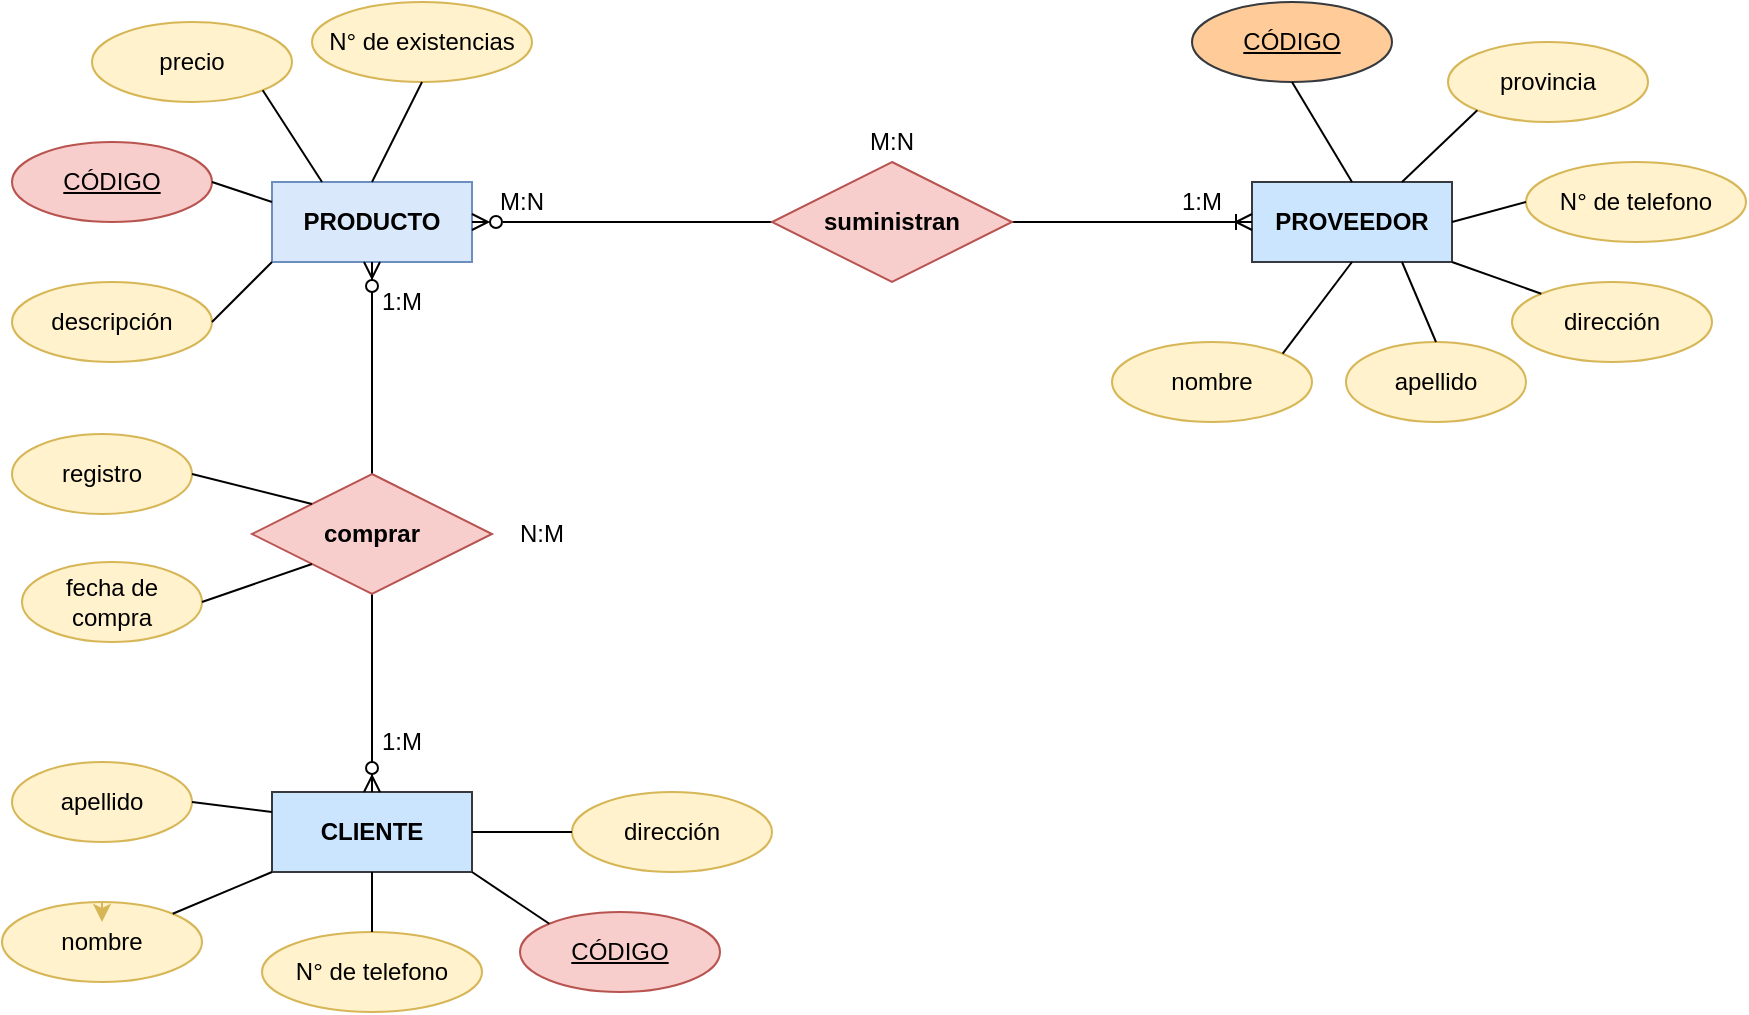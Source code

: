 <mxfile version="24.7.8">
  <diagram name="Página-1" id="H6r9RjOXt5LGS-fvLVTs">
    <mxGraphModel dx="1098" dy="828" grid="1" gridSize="10" guides="1" tooltips="1" connect="1" arrows="1" fold="1" page="1" pageScale="1" pageWidth="827" pageHeight="1169" math="0" shadow="0">
      <root>
        <mxCell id="0" />
        <mxCell id="1" parent="0" />
        <mxCell id="9Plee7b_TmXqxyDHOnX8-2" value="PRODUCTO" style="whiteSpace=wrap;html=1;align=center;fillColor=#dae8fc;strokeColor=#6c8ebf;fontStyle=1" parent="1" vertex="1">
          <mxGeometry x="190" y="170" width="100" height="40" as="geometry" />
        </mxCell>
        <mxCell id="9Plee7b_TmXqxyDHOnX8-4" value="CLIENTE" style="whiteSpace=wrap;html=1;align=center;fillColor=#cce5ff;strokeColor=#36393d;fontStyle=1" parent="1" vertex="1">
          <mxGeometry x="190" y="475" width="100" height="40" as="geometry" />
        </mxCell>
        <mxCell id="9Plee7b_TmXqxyDHOnX8-5" value="PROVEEDOR" style="whiteSpace=wrap;html=1;align=center;fillColor=#cce5ff;strokeColor=#36393d;fontStyle=1" parent="1" vertex="1">
          <mxGeometry x="680" y="170" width="100" height="40" as="geometry" />
        </mxCell>
        <mxCell id="9Plee7b_TmXqxyDHOnX8-7" value="CÓDIGO" style="ellipse;whiteSpace=wrap;html=1;align=center;fontStyle=4;fillColor=#f8cecc;strokeColor=#b85450;" parent="1" vertex="1">
          <mxGeometry x="60" y="150" width="100" height="40" as="geometry" />
        </mxCell>
        <mxCell id="9Plee7b_TmXqxyDHOnX8-8" value="descripción" style="ellipse;whiteSpace=wrap;html=1;align=center;fillColor=#fff2cc;strokeColor=#d6b656;" parent="1" vertex="1">
          <mxGeometry x="60" y="220" width="100" height="40" as="geometry" />
        </mxCell>
        <mxCell id="9Plee7b_TmXqxyDHOnX8-9" value="precio" style="ellipse;whiteSpace=wrap;html=1;align=center;fillColor=#fff2cc;strokeColor=#d6b656;" parent="1" vertex="1">
          <mxGeometry x="100" y="90" width="100" height="40" as="geometry" />
        </mxCell>
        <mxCell id="9Plee7b_TmXqxyDHOnX8-10" value="N° de existencias" style="ellipse;whiteSpace=wrap;html=1;align=center;fillColor=#fff2cc;strokeColor=#d6b656;" parent="1" vertex="1">
          <mxGeometry x="210" y="80" width="110" height="40" as="geometry" />
        </mxCell>
        <mxCell id="9Plee7b_TmXqxyDHOnX8-11" value="CÓDIGO" style="ellipse;whiteSpace=wrap;html=1;align=center;fontStyle=4;fillColor=#f8cecc;strokeColor=#b85450;" parent="1" vertex="1">
          <mxGeometry x="314" y="535" width="100" height="40" as="geometry" />
        </mxCell>
        <mxCell id="9Plee7b_TmXqxyDHOnX8-12" value="dirección" style="ellipse;whiteSpace=wrap;html=1;align=center;fillColor=#fff2cc;strokeColor=#d6b656;" parent="1" vertex="1">
          <mxGeometry x="340" y="475" width="100" height="40" as="geometry" />
        </mxCell>
        <mxCell id="9Plee7b_TmXqxyDHOnX8-13" value="nombre" style="ellipse;whiteSpace=wrap;html=1;align=center;fillColor=#fff2cc;strokeColor=#d6b656;" parent="1" vertex="1">
          <mxGeometry x="55" y="530" width="100" height="40" as="geometry" />
        </mxCell>
        <mxCell id="9Plee7b_TmXqxyDHOnX8-14" value="apellido" style="ellipse;whiteSpace=wrap;html=1;align=center;fillColor=#fff2cc;strokeColor=#d6b656;" parent="1" vertex="1">
          <mxGeometry x="60" y="460" width="90" height="40" as="geometry" />
        </mxCell>
        <mxCell id="9Plee7b_TmXqxyDHOnX8-15" value="N° de telefono" style="ellipse;whiteSpace=wrap;html=1;align=center;fillColor=#fff2cc;strokeColor=#d6b656;" parent="1" vertex="1">
          <mxGeometry x="185" y="545" width="110" height="40" as="geometry" />
        </mxCell>
        <mxCell id="9Plee7b_TmXqxyDHOnX8-16" value="CÓDIGO" style="ellipse;whiteSpace=wrap;html=1;align=center;fontStyle=4;fillColor=#ffcc99;strokeColor=#36393d;" parent="1" vertex="1">
          <mxGeometry x="650" y="80" width="100" height="40" as="geometry" />
        </mxCell>
        <mxCell id="9Plee7b_TmXqxyDHOnX8-17" value="dirección" style="ellipse;whiteSpace=wrap;html=1;align=center;fillColor=#fff2cc;strokeColor=#d6b656;" parent="1" vertex="1">
          <mxGeometry x="810" y="220" width="100" height="40" as="geometry" />
        </mxCell>
        <mxCell id="9Plee7b_TmXqxyDHOnX8-18" value="nombre" style="ellipse;whiteSpace=wrap;html=1;align=center;fillColor=#fff2cc;strokeColor=#d6b656;" parent="1" vertex="1">
          <mxGeometry x="610" y="250" width="100" height="40" as="geometry" />
        </mxCell>
        <mxCell id="9Plee7b_TmXqxyDHOnX8-19" value="apellido" style="ellipse;whiteSpace=wrap;html=1;align=center;fillColor=#fff2cc;strokeColor=#d6b656;" parent="1" vertex="1">
          <mxGeometry x="727" y="250" width="90" height="40" as="geometry" />
        </mxCell>
        <mxCell id="9Plee7b_TmXqxyDHOnX8-20" value="N° de telefono" style="ellipse;whiteSpace=wrap;html=1;align=center;fillColor=#fff2cc;strokeColor=#d6b656;" parent="1" vertex="1">
          <mxGeometry x="817" y="160" width="110" height="40" as="geometry" />
        </mxCell>
        <mxCell id="9Plee7b_TmXqxyDHOnX8-21" value="provincia" style="ellipse;whiteSpace=wrap;html=1;align=center;fillColor=#fff2cc;strokeColor=#d6b656;" parent="1" vertex="1">
          <mxGeometry x="778" y="100" width="100" height="40" as="geometry" />
        </mxCell>
        <mxCell id="9Plee7b_TmXqxyDHOnX8-23" value="1:M" style="fontColor=default;labelBackgroundColor=none;labelBorderColor=none;whiteSpace=wrap;html=1;gradientColor=none;fillColor=none;strokeColor=none;" parent="1" vertex="1">
          <mxGeometry x="240" y="440" width="30" height="20" as="geometry" />
        </mxCell>
        <mxCell id="9Plee7b_TmXqxyDHOnX8-27" value="" style="fontSize=12;html=1;endArrow=ERzeroToMany;endFill=1;startArrow=ERzeroToMany;rounded=0;entryX=0.5;entryY=1;entryDx=0;entryDy=0;exitX=0.5;exitY=0;exitDx=0;exitDy=0;" parent="1" source="9Plee7b_TmXqxyDHOnX8-4" target="9Plee7b_TmXqxyDHOnX8-2" edge="1">
          <mxGeometry width="100" height="100" relative="1" as="geometry">
            <mxPoint x="360" y="370" as="sourcePoint" />
            <mxPoint x="460" y="270" as="targetPoint" />
          </mxGeometry>
        </mxCell>
        <mxCell id="9Plee7b_TmXqxyDHOnX8-24" value="comprar" style="shape=rhombus;perimeter=rhombusPerimeter;whiteSpace=wrap;html=1;align=center;fillColor=#f8cecc;strokeColor=#b85450;fontStyle=1" parent="1" vertex="1">
          <mxGeometry x="180" y="316" width="120" height="60" as="geometry" />
        </mxCell>
        <mxCell id="9Plee7b_TmXqxyDHOnX8-28" value="registro" style="ellipse;whiteSpace=wrap;html=1;align=center;fillColor=#fff2cc;strokeColor=#d6b656;" parent="1" vertex="1">
          <mxGeometry x="60" y="296" width="90" height="40" as="geometry" />
        </mxCell>
        <mxCell id="9Plee7b_TmXqxyDHOnX8-29" value="fecha de compra" style="ellipse;whiteSpace=wrap;html=1;align=center;fillColor=#fff2cc;strokeColor=#d6b656;" parent="1" vertex="1">
          <mxGeometry x="65" y="360" width="90" height="40" as="geometry" />
        </mxCell>
        <mxCell id="9Plee7b_TmXqxyDHOnX8-32" value="" style="fontSize=12;html=1;endArrow=ERoneToMany;startArrow=ERzeroToMany;rounded=0;startFill=0;entryX=0;entryY=0.5;entryDx=0;entryDy=0;exitX=1;exitY=0.5;exitDx=0;exitDy=0;" parent="1" source="9Plee7b_TmXqxyDHOnX8-2" target="9Plee7b_TmXqxyDHOnX8-5" edge="1">
          <mxGeometry width="100" height="100" relative="1" as="geometry">
            <mxPoint x="350" y="230" as="sourcePoint" />
            <mxPoint x="580" y="250" as="targetPoint" />
          </mxGeometry>
        </mxCell>
        <mxCell id="9Plee7b_TmXqxyDHOnX8-30" value="suministran" style="shape=rhombus;perimeter=rhombusPerimeter;whiteSpace=wrap;html=1;align=center;fillColor=#f8cecc;strokeColor=#b85450;fontStyle=1" parent="1" vertex="1">
          <mxGeometry x="440" y="160" width="120" height="60" as="geometry" />
        </mxCell>
        <mxCell id="9Plee7b_TmXqxyDHOnX8-34" value="1:M" style="fontColor=default;labelBackgroundColor=none;labelBorderColor=none;whiteSpace=wrap;html=1;gradientColor=none;fillColor=none;strokeColor=none;" parent="1" vertex="1">
          <mxGeometry x="240" y="220" width="30" height="20" as="geometry" />
        </mxCell>
        <mxCell id="9Plee7b_TmXqxyDHOnX8-35" value="N:M" style="fontColor=default;labelBackgroundColor=none;labelBorderColor=none;whiteSpace=wrap;html=1;gradientColor=none;fillColor=none;strokeColor=none;" parent="1" vertex="1">
          <mxGeometry x="310" y="336" width="30" height="20" as="geometry" />
        </mxCell>
        <mxCell id="9Plee7b_TmXqxyDHOnX8-39" value="" style="endArrow=none;html=1;rounded=0;exitX=1;exitY=0;exitDx=0;exitDy=0;entryX=0;entryY=1;entryDx=0;entryDy=0;" parent="1" source="9Plee7b_TmXqxyDHOnX8-13" target="9Plee7b_TmXqxyDHOnX8-4" edge="1">
          <mxGeometry relative="1" as="geometry">
            <mxPoint x="330" y="390" as="sourcePoint" />
            <mxPoint x="490" y="390" as="targetPoint" />
          </mxGeometry>
        </mxCell>
        <mxCell id="9Plee7b_TmXqxyDHOnX8-40" value="" style="endArrow=none;html=1;rounded=0;exitX=0.5;exitY=0;exitDx=0;exitDy=0;entryX=0.5;entryY=1;entryDx=0;entryDy=0;" parent="1" source="9Plee7b_TmXqxyDHOnX8-15" target="9Plee7b_TmXqxyDHOnX8-4" edge="1">
          <mxGeometry relative="1" as="geometry">
            <mxPoint x="150" y="546" as="sourcePoint" />
            <mxPoint x="200" y="525" as="targetPoint" />
          </mxGeometry>
        </mxCell>
        <mxCell id="9Plee7b_TmXqxyDHOnX8-41" value="" style="endArrow=none;html=1;rounded=0;exitX=0;exitY=0;exitDx=0;exitDy=0;entryX=1;entryY=1;entryDx=0;entryDy=0;" parent="1" source="9Plee7b_TmXqxyDHOnX8-11" target="9Plee7b_TmXqxyDHOnX8-4" edge="1">
          <mxGeometry relative="1" as="geometry">
            <mxPoint x="250" y="555" as="sourcePoint" />
            <mxPoint x="250" y="525" as="targetPoint" />
          </mxGeometry>
        </mxCell>
        <mxCell id="9Plee7b_TmXqxyDHOnX8-42" value="" style="endArrow=none;html=1;rounded=0;exitX=1;exitY=0.5;exitDx=0;exitDy=0;entryX=0;entryY=0.25;entryDx=0;entryDy=0;" parent="1" source="9Plee7b_TmXqxyDHOnX8-14" target="9Plee7b_TmXqxyDHOnX8-4" edge="1">
          <mxGeometry relative="1" as="geometry">
            <mxPoint x="150" y="546" as="sourcePoint" />
            <mxPoint x="200" y="525" as="targetPoint" />
          </mxGeometry>
        </mxCell>
        <mxCell id="9Plee7b_TmXqxyDHOnX8-43" value="" style="endArrow=none;html=1;rounded=0;exitX=0;exitY=0.5;exitDx=0;exitDy=0;entryX=1;entryY=0.5;entryDx=0;entryDy=0;" parent="1" source="9Plee7b_TmXqxyDHOnX8-12" target="9Plee7b_TmXqxyDHOnX8-4" edge="1">
          <mxGeometry relative="1" as="geometry">
            <mxPoint x="339" y="551" as="sourcePoint" />
            <mxPoint x="300" y="525" as="targetPoint" />
          </mxGeometry>
        </mxCell>
        <mxCell id="9Plee7b_TmXqxyDHOnX8-44" value="" style="endArrow=none;html=1;rounded=0;exitX=1;exitY=0.5;exitDx=0;exitDy=0;entryX=0;entryY=1;entryDx=0;entryDy=0;" parent="1" source="9Plee7b_TmXqxyDHOnX8-29" target="9Plee7b_TmXqxyDHOnX8-24" edge="1">
          <mxGeometry relative="1" as="geometry">
            <mxPoint x="160" y="490" as="sourcePoint" />
            <mxPoint x="200" y="495" as="targetPoint" />
          </mxGeometry>
        </mxCell>
        <mxCell id="9Plee7b_TmXqxyDHOnX8-45" value="" style="endArrow=none;html=1;rounded=0;exitX=1;exitY=0.5;exitDx=0;exitDy=0;entryX=0;entryY=0;entryDx=0;entryDy=0;" parent="1" source="9Plee7b_TmXqxyDHOnX8-28" target="9Plee7b_TmXqxyDHOnX8-24" edge="1">
          <mxGeometry relative="1" as="geometry">
            <mxPoint x="165" y="390" as="sourcePoint" />
            <mxPoint x="220" y="371" as="targetPoint" />
          </mxGeometry>
        </mxCell>
        <mxCell id="9Plee7b_TmXqxyDHOnX8-46" value="" style="endArrow=none;html=1;rounded=0;exitX=1;exitY=0.5;exitDx=0;exitDy=0;entryX=0;entryY=1;entryDx=0;entryDy=0;" parent="1" source="9Plee7b_TmXqxyDHOnX8-8" target="9Plee7b_TmXqxyDHOnX8-2" edge="1">
          <mxGeometry relative="1" as="geometry">
            <mxPoint x="160" y="326" as="sourcePoint" />
            <mxPoint x="220" y="341" as="targetPoint" />
          </mxGeometry>
        </mxCell>
        <mxCell id="9Plee7b_TmXqxyDHOnX8-47" value="" style="endArrow=none;html=1;rounded=0;exitX=1;exitY=0.5;exitDx=0;exitDy=0;entryX=0;entryY=0.25;entryDx=0;entryDy=0;" parent="1" source="9Plee7b_TmXqxyDHOnX8-7" target="9Plee7b_TmXqxyDHOnX8-2" edge="1">
          <mxGeometry relative="1" as="geometry">
            <mxPoint x="170" y="250" as="sourcePoint" />
            <mxPoint x="200" y="220" as="targetPoint" />
          </mxGeometry>
        </mxCell>
        <mxCell id="9Plee7b_TmXqxyDHOnX8-48" value="" style="endArrow=none;html=1;rounded=0;exitX=1;exitY=1;exitDx=0;exitDy=0;entryX=0.25;entryY=0;entryDx=0;entryDy=0;" parent="1" source="9Plee7b_TmXqxyDHOnX8-9" target="9Plee7b_TmXqxyDHOnX8-2" edge="1">
          <mxGeometry relative="1" as="geometry">
            <mxPoint x="170" y="180" as="sourcePoint" />
            <mxPoint x="200" y="190" as="targetPoint" />
          </mxGeometry>
        </mxCell>
        <mxCell id="9Plee7b_TmXqxyDHOnX8-49" value="" style="endArrow=none;html=1;rounded=0;exitX=0.5;exitY=1;exitDx=0;exitDy=0;entryX=0.5;entryY=0;entryDx=0;entryDy=0;" parent="1" source="9Plee7b_TmXqxyDHOnX8-10" target="9Plee7b_TmXqxyDHOnX8-2" edge="1">
          <mxGeometry relative="1" as="geometry">
            <mxPoint x="195" y="134" as="sourcePoint" />
            <mxPoint x="225" y="180" as="targetPoint" />
          </mxGeometry>
        </mxCell>
        <mxCell id="9Plee7b_TmXqxyDHOnX8-50" value="" style="endArrow=none;html=1;rounded=0;exitX=0.5;exitY=1;exitDx=0;exitDy=0;entryX=0.5;entryY=0;entryDx=0;entryDy=0;" parent="1" source="9Plee7b_TmXqxyDHOnX8-16" target="9Plee7b_TmXqxyDHOnX8-5" edge="1">
          <mxGeometry relative="1" as="geometry">
            <mxPoint x="205" y="144" as="sourcePoint" />
            <mxPoint x="235" y="190" as="targetPoint" />
          </mxGeometry>
        </mxCell>
        <mxCell id="9Plee7b_TmXqxyDHOnX8-51" value="" style="endArrow=none;html=1;rounded=0;exitX=0.75;exitY=0;exitDx=0;exitDy=0;entryX=0;entryY=1;entryDx=0;entryDy=0;" parent="1" source="9Plee7b_TmXqxyDHOnX8-5" target="9Plee7b_TmXqxyDHOnX8-21" edge="1">
          <mxGeometry relative="1" as="geometry">
            <mxPoint x="710" y="130" as="sourcePoint" />
            <mxPoint x="740" y="180" as="targetPoint" />
          </mxGeometry>
        </mxCell>
        <mxCell id="9Plee7b_TmXqxyDHOnX8-52" value="" style="endArrow=none;html=1;rounded=0;exitX=1;exitY=0.5;exitDx=0;exitDy=0;entryX=0;entryY=0.5;entryDx=0;entryDy=0;" parent="1" source="9Plee7b_TmXqxyDHOnX8-5" target="9Plee7b_TmXqxyDHOnX8-20" edge="1">
          <mxGeometry relative="1" as="geometry">
            <mxPoint x="765" y="180" as="sourcePoint" />
            <mxPoint x="803" y="144" as="targetPoint" />
          </mxGeometry>
        </mxCell>
        <mxCell id="9Plee7b_TmXqxyDHOnX8-53" value="" style="endArrow=none;html=1;rounded=0;exitX=1;exitY=1;exitDx=0;exitDy=0;entryX=0;entryY=0;entryDx=0;entryDy=0;" parent="1" source="9Plee7b_TmXqxyDHOnX8-5" target="9Plee7b_TmXqxyDHOnX8-17" edge="1">
          <mxGeometry relative="1" as="geometry">
            <mxPoint x="790" y="200" as="sourcePoint" />
            <mxPoint x="827" y="190" as="targetPoint" />
          </mxGeometry>
        </mxCell>
        <mxCell id="9Plee7b_TmXqxyDHOnX8-54" value="" style="endArrow=none;html=1;rounded=0;exitX=0.75;exitY=1;exitDx=0;exitDy=0;entryX=0.5;entryY=0;entryDx=0;entryDy=0;" parent="1" source="9Plee7b_TmXqxyDHOnX8-5" target="9Plee7b_TmXqxyDHOnX8-19" edge="1">
          <mxGeometry relative="1" as="geometry">
            <mxPoint x="790" y="220" as="sourcePoint" />
            <mxPoint x="837" y="250" as="targetPoint" />
          </mxGeometry>
        </mxCell>
        <mxCell id="9Plee7b_TmXqxyDHOnX8-55" value="" style="endArrow=none;html=1;rounded=0;exitX=0.5;exitY=1;exitDx=0;exitDy=0;entryX=1;entryY=0;entryDx=0;entryDy=0;" parent="1" source="9Plee7b_TmXqxyDHOnX8-5" target="9Plee7b_TmXqxyDHOnX8-18" edge="1">
          <mxGeometry relative="1" as="geometry">
            <mxPoint x="765" y="220" as="sourcePoint" />
            <mxPoint x="833" y="286" as="targetPoint" />
          </mxGeometry>
        </mxCell>
        <mxCell id="9Plee7b_TmXqxyDHOnX8-57" value="1:M" style="fontColor=default;labelBackgroundColor=none;labelBorderColor=none;whiteSpace=wrap;html=1;gradientColor=none;fillColor=none;strokeColor=none;" parent="1" vertex="1">
          <mxGeometry x="640" y="170" width="30" height="20" as="geometry" />
        </mxCell>
        <mxCell id="9Plee7b_TmXqxyDHOnX8-58" value="M:N" style="fontColor=default;labelBackgroundColor=none;labelBorderColor=none;whiteSpace=wrap;html=1;gradientColor=none;fillColor=none;strokeColor=none;" parent="1" vertex="1">
          <mxGeometry x="300" y="170" width="30" height="20" as="geometry" />
        </mxCell>
        <mxCell id="9Plee7b_TmXqxyDHOnX8-60" value="M:N" style="fontColor=default;labelBackgroundColor=none;labelBorderColor=none;whiteSpace=wrap;html=1;gradientColor=none;fillColor=none;strokeColor=none;" parent="1" vertex="1">
          <mxGeometry x="485" y="140" width="30" height="20" as="geometry" />
        </mxCell>
        <mxCell id="r8_ixqPq1oa9IEMzgnRP-1" style="edgeStyle=orthogonalEdgeStyle;rounded=0;orthogonalLoop=1;jettySize=auto;html=1;exitX=0.5;exitY=0;exitDx=0;exitDy=0;entryX=0.5;entryY=0.25;entryDx=0;entryDy=0;entryPerimeter=0;fillColor=#fff2cc;strokeColor=#d6b656;" edge="1" parent="1" source="9Plee7b_TmXqxyDHOnX8-13" target="9Plee7b_TmXqxyDHOnX8-13">
          <mxGeometry relative="1" as="geometry" />
        </mxCell>
      </root>
    </mxGraphModel>
  </diagram>
</mxfile>
